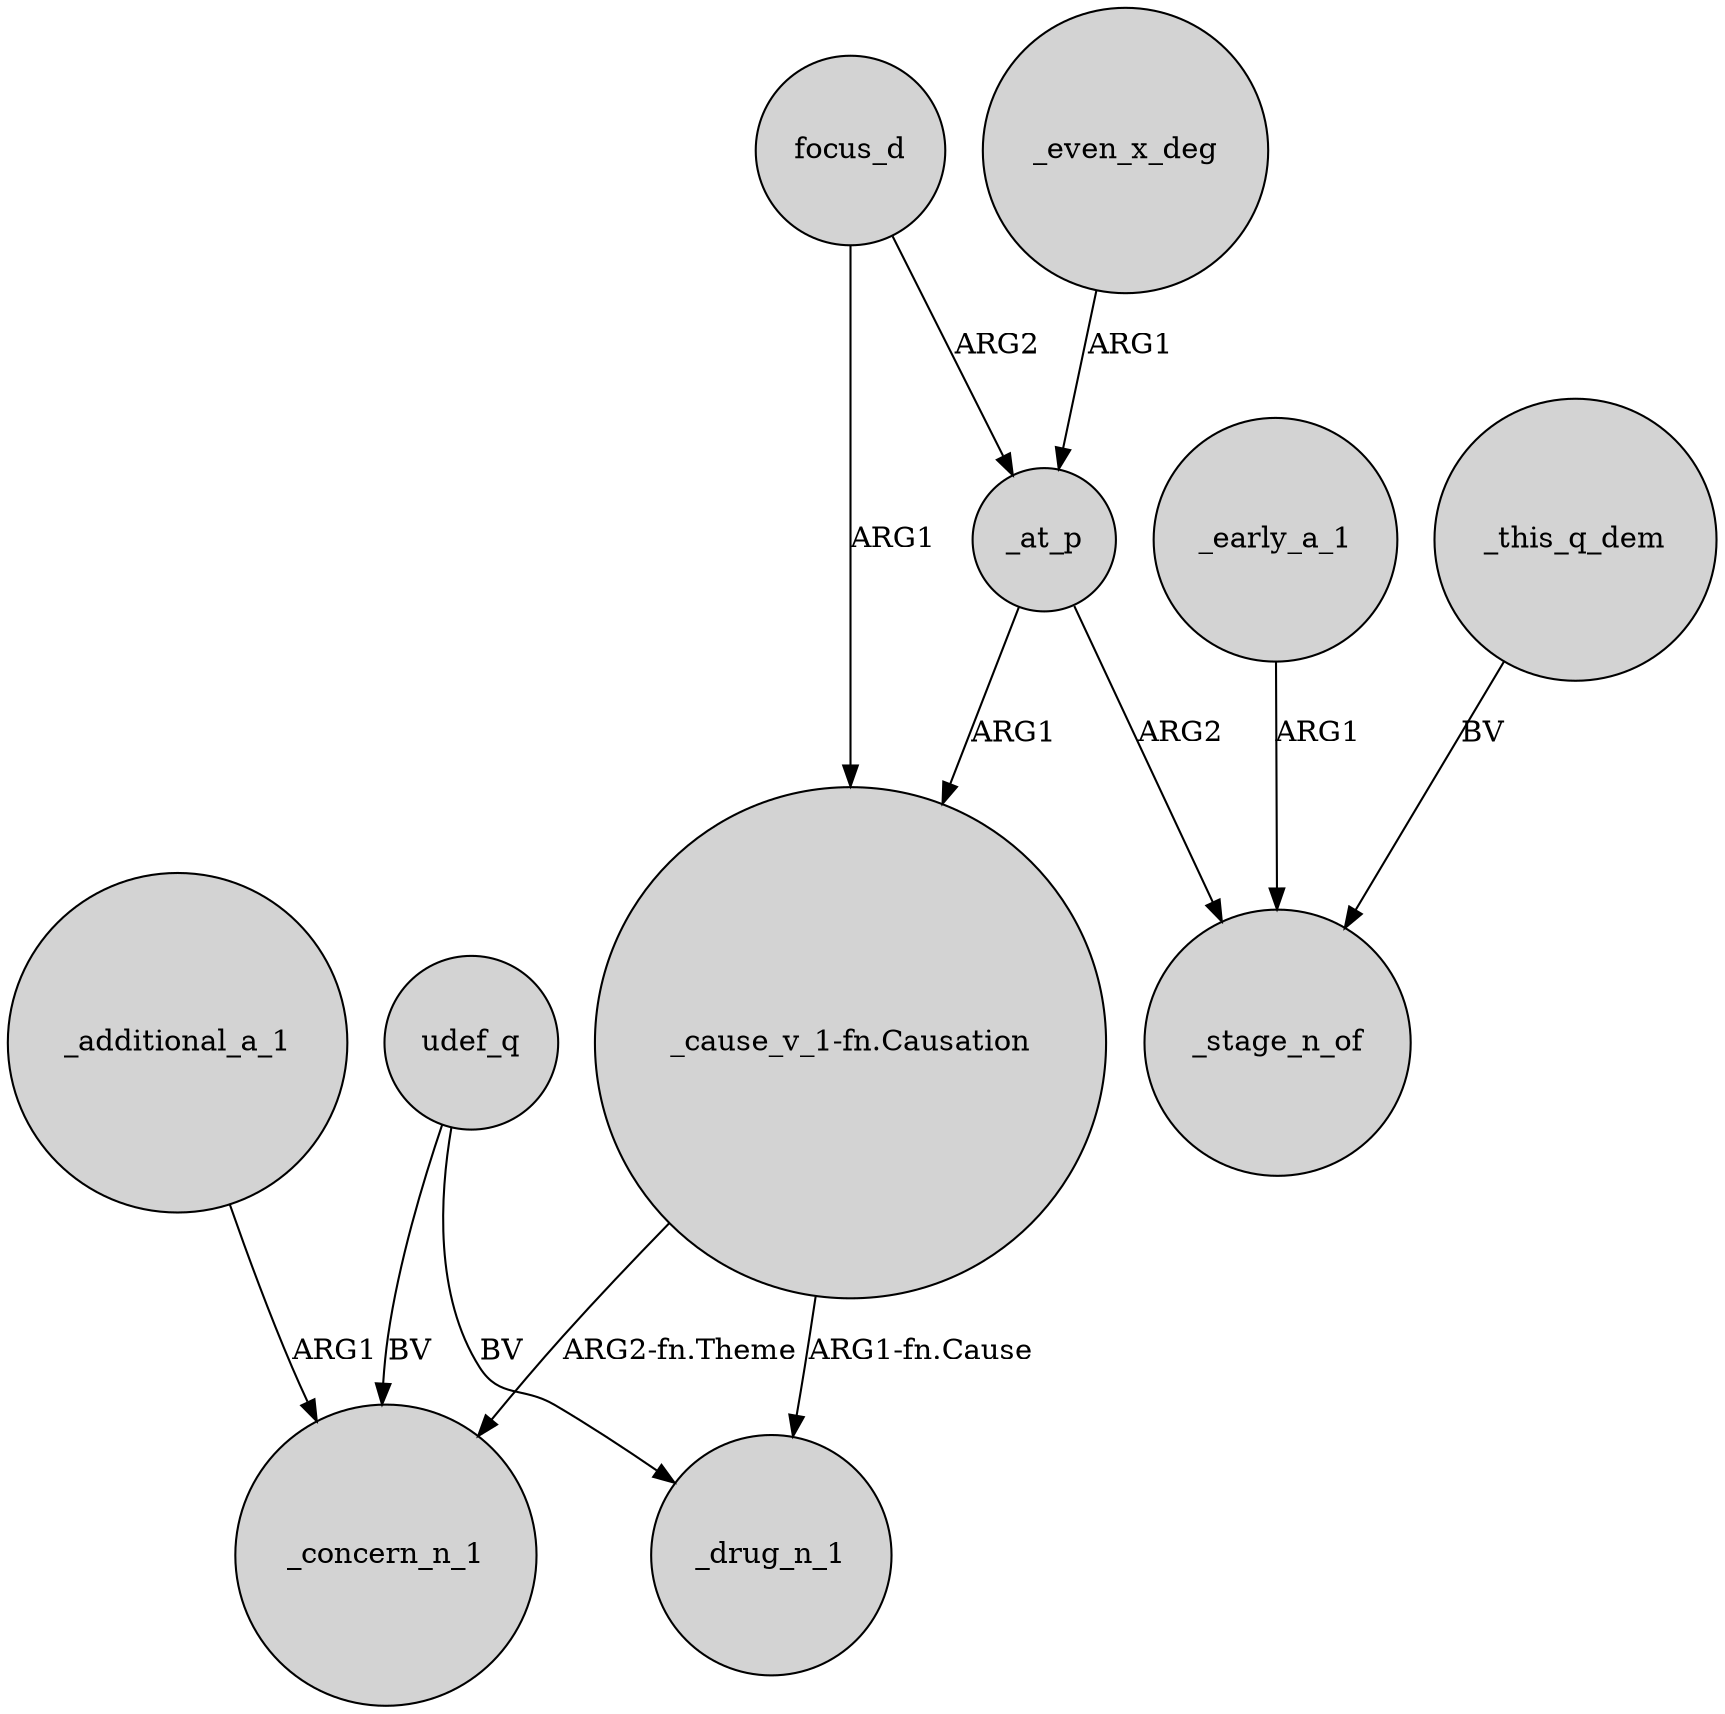 digraph {
	node [shape=circle style=filled]
	focus_d -> "_cause_v_1-fn.Causation" [label=ARG1]
	_at_p -> "_cause_v_1-fn.Causation" [label=ARG1]
	focus_d -> _at_p [label=ARG2]
	udef_q -> _concern_n_1 [label=BV]
	udef_q -> _drug_n_1 [label=BV]
	_early_a_1 -> _stage_n_of [label=ARG1]
	_at_p -> _stage_n_of [label=ARG2]
	"_cause_v_1-fn.Causation" -> _drug_n_1 [label="ARG1-fn.Cause"]
	_additional_a_1 -> _concern_n_1 [label=ARG1]
	_even_x_deg -> _at_p [label=ARG1]
	_this_q_dem -> _stage_n_of [label=BV]
	"_cause_v_1-fn.Causation" -> _concern_n_1 [label="ARG2-fn.Theme"]
}
